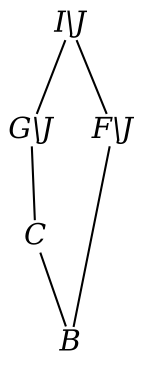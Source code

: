 digraph BundleClosure__Taxonomy {
    rankdir = BT

    C [
        fontname = "Times-Italic",
        fontsize = 14,
        shape = plain,
        label = C
    ]

    "G\\J" [
        fontname = "Times-Italic",
        fontsize = 14,
        shape = plain,
        label = "G\\J"
    ]

    B [
        fontname = "Times-Italic",
        fontsize = 14,
        shape = plain,
        label = B
    ]

    "F\\J" [
        fontname = "Times-Italic",
        fontsize = 14,
        shape = plain,
        label = "F\\J"
    ]

    "I\\J" [
        fontname = "Times-Italic",
        fontsize = 14,
        shape = plain,
        label = "I\\J"
    ]

    C -> "G\\J" [
        arrowhead = none,
        fontsize = 8
    ]

    "G\\J" -> "I\\J" [
        arrowhead = none,
        fontsize = 8
    ]

    B -> C [
        arrowhead = none,
        fontsize = 8
    ]

    B -> "F\\J" [
        arrowhead = none,
        fontsize = 8
    ]

    "F\\J" -> "I\\J" [
        arrowhead = none,
        fontsize = 8
    ]
}